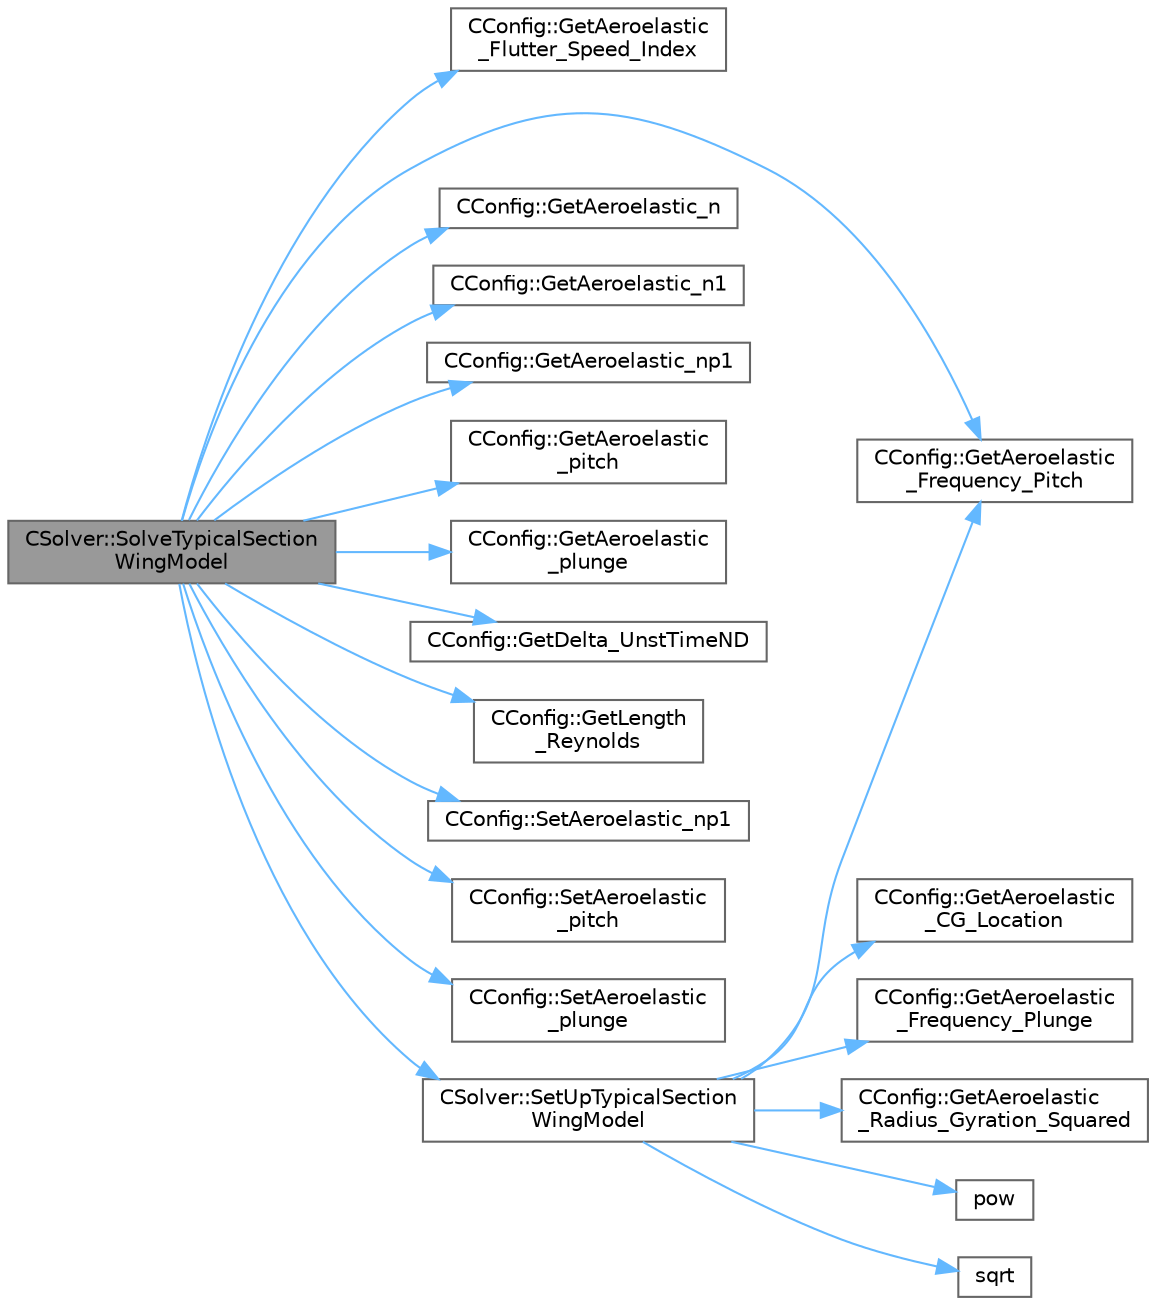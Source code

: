 digraph "CSolver::SolveTypicalSectionWingModel"
{
 // LATEX_PDF_SIZE
  bgcolor="transparent";
  edge [fontname=Helvetica,fontsize=10,labelfontname=Helvetica,labelfontsize=10];
  node [fontname=Helvetica,fontsize=10,shape=box,height=0.2,width=0.4];
  rankdir="LR";
  Node1 [id="Node000001",label="CSolver::SolveTypicalSection\lWingModel",height=0.2,width=0.4,color="gray40", fillcolor="grey60", style="filled", fontcolor="black",tooltip="Solve the typical section wing model."];
  Node1 -> Node2 [id="edge1_Node000001_Node000002",color="steelblue1",style="solid",tooltip=" "];
  Node2 [id="Node000002",label="CConfig::GetAeroelastic\l_Flutter_Speed_Index",height=0.2,width=0.4,color="grey40", fillcolor="white", style="filled",URL="$classCConfig.html#a3bcf0ba821c10daa7d057cf4c5e718eb",tooltip="Aeroelastic Flutter Speed Index."];
  Node1 -> Node3 [id="edge2_Node000001_Node000003",color="steelblue1",style="solid",tooltip=" "];
  Node3 [id="Node000003",label="CConfig::GetAeroelastic\l_Frequency_Pitch",height=0.2,width=0.4,color="grey40", fillcolor="white", style="filled",URL="$classCConfig.html#a03817b283c6375b5b99326166d609683",tooltip="Uncoupled Aeroelastic Frequency Pitch."];
  Node1 -> Node4 [id="edge3_Node000001_Node000004",color="steelblue1",style="solid",tooltip=" "];
  Node4 [id="Node000004",label="CConfig::GetAeroelastic_n",height=0.2,width=0.4,color="grey40", fillcolor="white", style="filled",URL="$classCConfig.html#ac054d7de869a76dc3bdec54d1e19578d",tooltip="Value of Aeroelastic solution coordinate at time n."];
  Node1 -> Node5 [id="edge4_Node000001_Node000005",color="steelblue1",style="solid",tooltip=" "];
  Node5 [id="Node000005",label="CConfig::GetAeroelastic_n1",height=0.2,width=0.4,color="grey40", fillcolor="white", style="filled",URL="$classCConfig.html#aea8f0d9fe3eaffa3d667b224597c57ed",tooltip="Value of Aeroelastic solution coordinate at time n-1."];
  Node1 -> Node6 [id="edge5_Node000001_Node000006",color="steelblue1",style="solid",tooltip=" "];
  Node6 [id="Node000006",label="CConfig::GetAeroelastic_np1",height=0.2,width=0.4,color="grey40", fillcolor="white", style="filled",URL="$classCConfig.html#aaebf3569a62b153f86999dce68e64d98",tooltip="Value of Aeroelastic solution coordinate at time n+1."];
  Node1 -> Node7 [id="edge6_Node000001_Node000007",color="steelblue1",style="solid",tooltip=" "];
  Node7 [id="Node000007",label="CConfig::GetAeroelastic\l_pitch",height=0.2,width=0.4,color="grey40", fillcolor="white", style="filled",URL="$classCConfig.html#a049b655bdc72dc6f290ba85d337587cc",tooltip="Value of pitching coordinate."];
  Node1 -> Node8 [id="edge7_Node000001_Node000008",color="steelblue1",style="solid",tooltip=" "];
  Node8 [id="Node000008",label="CConfig::GetAeroelastic\l_plunge",height=0.2,width=0.4,color="grey40", fillcolor="white", style="filled",URL="$classCConfig.html#a74d203eb388e3b74c80baec9799e021b",tooltip="Value of plunging coordinate."];
  Node1 -> Node9 [id="edge8_Node000001_Node000009",color="steelblue1",style="solid",tooltip=" "];
  Node9 [id="Node000009",label="CConfig::GetDelta_UnstTimeND",height=0.2,width=0.4,color="grey40", fillcolor="white", style="filled",URL="$classCConfig.html#a0acfef8e480970316e9e672eacd59e9b",tooltip="If we are prforming an unsteady simulation, there is only one value of the time step for the complete..."];
  Node1 -> Node10 [id="edge9_Node000001_Node000010",color="steelblue1",style="solid",tooltip=" "];
  Node10 [id="Node000010",label="CConfig::GetLength\l_Reynolds",height=0.2,width=0.4,color="grey40", fillcolor="white", style="filled",URL="$classCConfig.html#aa8e9fff7ea95095b24af1d6d85e709ef",tooltip="Get the value of the Reynolds length."];
  Node1 -> Node11 [id="edge10_Node000001_Node000011",color="steelblue1",style="solid",tooltip=" "];
  Node11 [id="Node000011",label="CConfig::SetAeroelastic_np1",height=0.2,width=0.4,color="grey40", fillcolor="white", style="filled",URL="$classCConfig.html#a4705094b6e77c4764878ac83a665f02a",tooltip="Value of Aeroelastic solution coordinate at time n+1."];
  Node1 -> Node12 [id="edge11_Node000001_Node000012",color="steelblue1",style="solid",tooltip=" "];
  Node12 [id="Node000012",label="CConfig::SetAeroelastic\l_pitch",height=0.2,width=0.4,color="grey40", fillcolor="white", style="filled",URL="$classCConfig.html#a9ba428baa92dc36b447d424450a49b1a",tooltip="Value of pitching coordinate."];
  Node1 -> Node13 [id="edge12_Node000001_Node000013",color="steelblue1",style="solid",tooltip=" "];
  Node13 [id="Node000013",label="CConfig::SetAeroelastic\l_plunge",height=0.2,width=0.4,color="grey40", fillcolor="white", style="filled",URL="$classCConfig.html#a265f87e00ba2ed387f084082c7f6d1cb",tooltip="Value of plunging coordinate."];
  Node1 -> Node14 [id="edge13_Node000001_Node000014",color="steelblue1",style="solid",tooltip=" "];
  Node14 [id="Node000014",label="CSolver::SetUpTypicalSection\lWingModel",height=0.2,width=0.4,color="grey40", fillcolor="white", style="filled",URL="$classCSolver.html#a85ab76dcef372e9cf25c7df9738b364b",tooltip="Sets up the generalized eigenvectors and eigenvalues needed to solve the aeroelastic equations."];
  Node14 -> Node15 [id="edge14_Node000014_Node000015",color="steelblue1",style="solid",tooltip=" "];
  Node15 [id="Node000015",label="CConfig::GetAeroelastic\l_CG_Location",height=0.2,width=0.4,color="grey40", fillcolor="white", style="filled",URL="$classCConfig.html#af54ebb13d7b874bafae1e258629c0b4e",tooltip="Aeroelastic center of gravity location."];
  Node14 -> Node3 [id="edge15_Node000014_Node000003",color="steelblue1",style="solid",tooltip=" "];
  Node14 -> Node16 [id="edge16_Node000014_Node000016",color="steelblue1",style="solid",tooltip=" "];
  Node16 [id="Node000016",label="CConfig::GetAeroelastic\l_Frequency_Plunge",height=0.2,width=0.4,color="grey40", fillcolor="white", style="filled",URL="$classCConfig.html#a6efeb737db8da3ee4dc945844e6f3807",tooltip="Uncoupled Aeroelastic Frequency Plunge."];
  Node14 -> Node17 [id="edge17_Node000014_Node000017",color="steelblue1",style="solid",tooltip=" "];
  Node17 [id="Node000017",label="CConfig::GetAeroelastic\l_Radius_Gyration_Squared",height=0.2,width=0.4,color="grey40", fillcolor="white", style="filled",URL="$classCConfig.html#a8136aa229f7aa14a1853b8dcdff046fb",tooltip="Aeroelastic radius of gyration squared."];
  Node14 -> Node18 [id="edge18_Node000014_Node000018",color="steelblue1",style="solid",tooltip=" "];
  Node18 [id="Node000018",label="pow",height=0.2,width=0.4,color="grey40", fillcolor="white", style="filled",URL="$group__SIMD.html#ga768cbdeba8e4567257959378fba27f17",tooltip=" "];
  Node14 -> Node19 [id="edge19_Node000014_Node000019",color="steelblue1",style="solid",tooltip=" "];
  Node19 [id="Node000019",label="sqrt",height=0.2,width=0.4,color="grey40", fillcolor="white", style="filled",URL="$group__SIMD.html#ga54a1925ab40fb4249ea255072520de35",tooltip=" "];
}
